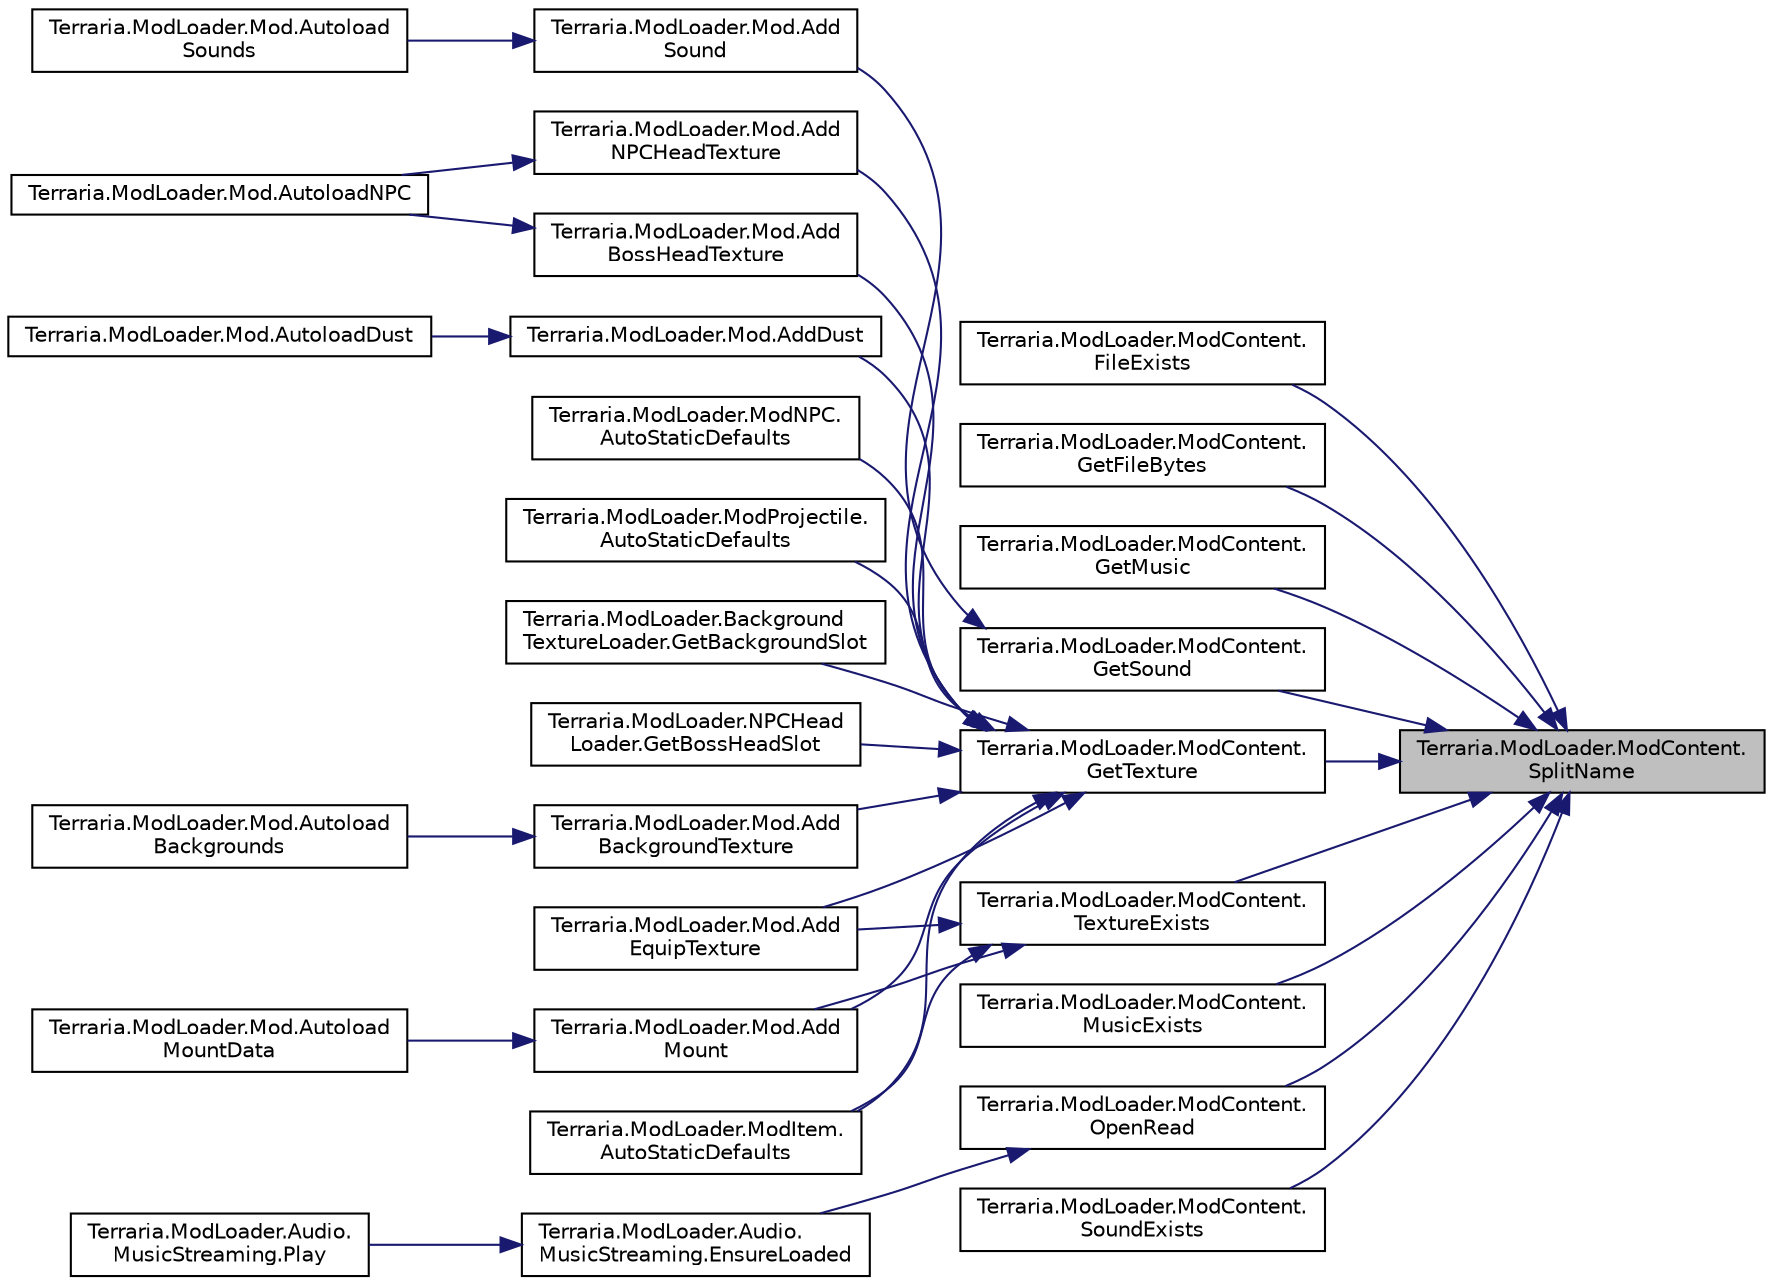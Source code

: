 digraph "Terraria.ModLoader.ModContent.SplitName"
{
 // LATEX_PDF_SIZE
  edge [fontname="Helvetica",fontsize="10",labelfontname="Helvetica",labelfontsize="10"];
  node [fontname="Helvetica",fontsize="10",shape=record];
  rankdir="RL";
  Node1 [label="Terraria.ModLoader.ModContent.\lSplitName",height=0.2,width=0.4,color="black", fillcolor="grey75", style="filled", fontcolor="black",tooltip=" "];
  Node1 -> Node2 [dir="back",color="midnightblue",fontsize="10",style="solid",fontname="Helvetica"];
  Node2 [label="Terraria.ModLoader.ModContent.\lFileExists",height=0.2,width=0.4,color="black", fillcolor="white", style="filled",URL="$class_terraria_1_1_mod_loader_1_1_mod_content.html#a655c322bc2f38fc63ca0b275ea42fe53",tooltip="Returns whether or not a file with the specified name exists."];
  Node1 -> Node3 [dir="back",color="midnightblue",fontsize="10",style="solid",fontname="Helvetica"];
  Node3 [label="Terraria.ModLoader.ModContent.\lGetFileBytes",height=0.2,width=0.4,color="black", fillcolor="white", style="filled",URL="$class_terraria_1_1_mod_loader_1_1_mod_content.html#ad1998509e1523a802aea24a0ba9ddf5d",tooltip="Gets the byte representation of the file with the specified name. The name is in the format of \"ModFo..."];
  Node1 -> Node4 [dir="back",color="midnightblue",fontsize="10",style="solid",fontname="Helvetica"];
  Node4 [label="Terraria.ModLoader.ModContent.\lGetMusic",height=0.2,width=0.4,color="black", fillcolor="white", style="filled",URL="$class_terraria_1_1_mod_loader_1_1_mod_content.html#a7f3afade8c507095687a7d18c530c4e9",tooltip="Gets the music with the specified name. The name is in the same format as for texture names...."];
  Node1 -> Node5 [dir="back",color="midnightblue",fontsize="10",style="solid",fontname="Helvetica"];
  Node5 [label="Terraria.ModLoader.ModContent.\lGetSound",height=0.2,width=0.4,color="black", fillcolor="white", style="filled",URL="$class_terraria_1_1_mod_loader_1_1_mod_content.html#a75adeae33e772eb4903c72c19493d67c",tooltip="Gets the sound with the specified name. The name is in the same format as for texture names...."];
  Node5 -> Node6 [dir="back",color="midnightblue",fontsize="10",style="solid",fontname="Helvetica"];
  Node6 [label="Terraria.ModLoader.Mod.Add\lSound",height=0.2,width=0.4,color="black", fillcolor="white", style="filled",URL="$class_terraria_1_1_mod_loader_1_1_mod.html#a69d7e56dcfcd228f47704d9a2fb5c9a1",tooltip="Adds the given sound file to the game as the given type of sound and with the given custom sound play..."];
  Node6 -> Node7 [dir="back",color="midnightblue",fontsize="10",style="solid",fontname="Helvetica"];
  Node7 [label="Terraria.ModLoader.Mod.Autoload\lSounds",height=0.2,width=0.4,color="black", fillcolor="white", style="filled",URL="$class_terraria_1_1_mod_loader_1_1_mod.html#adc8ad4c378bdaf1d766229828502598d",tooltip=" "];
  Node1 -> Node8 [dir="back",color="midnightblue",fontsize="10",style="solid",fontname="Helvetica"];
  Node8 [label="Terraria.ModLoader.ModContent.\lGetTexture",height=0.2,width=0.4,color="black", fillcolor="white", style="filled",URL="$class_terraria_1_1_mod_loader_1_1_mod_content.html#a9345ee7cb92de23652666ed25d1d0059",tooltip="Gets the texture with the specified name. The name is in the format of \"ModFolder/OtherFolders/FileNa..."];
  Node8 -> Node9 [dir="back",color="midnightblue",fontsize="10",style="solid",fontname="Helvetica"];
  Node9 [label="Terraria.ModLoader.Mod.Add\lBackgroundTexture",height=0.2,width=0.4,color="black", fillcolor="white", style="filled",URL="$class_terraria_1_1_mod_loader_1_1_mod.html#a6dec81443d46c9904a00522d66b9c025",tooltip="Adds a texture to the list of background textures and assigns it a background texture slot."];
  Node9 -> Node10 [dir="back",color="midnightblue",fontsize="10",style="solid",fontname="Helvetica"];
  Node10 [label="Terraria.ModLoader.Mod.Autoload\lBackgrounds",height=0.2,width=0.4,color="black", fillcolor="white", style="filled",URL="$class_terraria_1_1_mod_loader_1_1_mod.html#acce5ad7e0f9a0005b848a9676eaab818",tooltip=" "];
  Node8 -> Node11 [dir="back",color="midnightblue",fontsize="10",style="solid",fontname="Helvetica"];
  Node11 [label="Terraria.ModLoader.Mod.Add\lBossHeadTexture",height=0.2,width=0.4,color="black", fillcolor="white", style="filled",URL="$class_terraria_1_1_mod_loader_1_1_mod.html#a45e9a26a0b1883168c11b1199c6b542b",tooltip="Assigns a head texture that can be used by NPCs on the map."];
  Node11 -> Node12 [dir="back",color="midnightblue",fontsize="10",style="solid",fontname="Helvetica"];
  Node12 [label="Terraria.ModLoader.Mod.AutoloadNPC",height=0.2,width=0.4,color="black", fillcolor="white", style="filled",URL="$class_terraria_1_1_mod_loader_1_1_mod.html#ad77577c0eeaae460a0f0652b70897259",tooltip=" "];
  Node8 -> Node13 [dir="back",color="midnightblue",fontsize="10",style="solid",fontname="Helvetica"];
  Node13 [label="Terraria.ModLoader.Mod.AddDust",height=0.2,width=0.4,color="black", fillcolor="white", style="filled",URL="$class_terraria_1_1_mod_loader_1_1_mod.html#a35e24b2d8b9d749c129d8219023b0ec0",tooltip="Adds a type of dust to your mod with the specified name. Create an instance of ModDust normally,..."];
  Node13 -> Node14 [dir="back",color="midnightblue",fontsize="10",style="solid",fontname="Helvetica"];
  Node14 [label="Terraria.ModLoader.Mod.AutoloadDust",height=0.2,width=0.4,color="black", fillcolor="white", style="filled",URL="$class_terraria_1_1_mod_loader_1_1_mod.html#a39adda16701748f5da5f0c6fda3f1ff3",tooltip=" "];
  Node8 -> Node15 [dir="back",color="midnightblue",fontsize="10",style="solid",fontname="Helvetica"];
  Node15 [label="Terraria.ModLoader.Mod.Add\lEquipTexture",height=0.2,width=0.4,color="black", fillcolor="white", style="filled",URL="$class_terraria_1_1_mod_loader_1_1_mod.html#a62fce9d3fcd8d1283f01b556b9238326",tooltip="Adds an equipment texture of the specified type, internal name, and associated item to your mod...."];
  Node8 -> Node16 [dir="back",color="midnightblue",fontsize="10",style="solid",fontname="Helvetica"];
  Node16 [label="Terraria.ModLoader.Mod.Add\lMount",height=0.2,width=0.4,color="black", fillcolor="white", style="filled",URL="$class_terraria_1_1_mod_loader_1_1_mod.html#a9f844d58f1fc1cc6048d53729ec94821",tooltip="Adds the given mount to the game with the given name and texture. The extraTextures dictionary should..."];
  Node16 -> Node17 [dir="back",color="midnightblue",fontsize="10",style="solid",fontname="Helvetica"];
  Node17 [label="Terraria.ModLoader.Mod.Autoload\lMountData",height=0.2,width=0.4,color="black", fillcolor="white", style="filled",URL="$class_terraria_1_1_mod_loader_1_1_mod.html#ae0d192b40a5334b56f19a64161ac3511",tooltip=" "];
  Node8 -> Node18 [dir="back",color="midnightblue",fontsize="10",style="solid",fontname="Helvetica"];
  Node18 [label="Terraria.ModLoader.Mod.Add\lNPCHeadTexture",height=0.2,width=0.4,color="black", fillcolor="white", style="filled",URL="$class_terraria_1_1_mod_loader_1_1_mod.html#a1e739bc6de6fac144b8342cfc0370406",tooltip="Assigns a head texture to the given town NPC type."];
  Node18 -> Node12 [dir="back",color="midnightblue",fontsize="10",style="solid",fontname="Helvetica"];
  Node8 -> Node19 [dir="back",color="midnightblue",fontsize="10",style="solid",fontname="Helvetica"];
  Node19 [label="Terraria.ModLoader.ModItem.\lAutoStaticDefaults",height=0.2,width=0.4,color="black", fillcolor="white", style="filled",URL="$class_terraria_1_1_mod_loader_1_1_mod_item.html#aae528c9f401b23845f68032e0e5514af",tooltip="Automatically sets certain static defaults. Override this if you do not want the properties to be set..."];
  Node8 -> Node20 [dir="back",color="midnightblue",fontsize="10",style="solid",fontname="Helvetica"];
  Node20 [label="Terraria.ModLoader.ModNPC.\lAutoStaticDefaults",height=0.2,width=0.4,color="black", fillcolor="white", style="filled",URL="$class_terraria_1_1_mod_loader_1_1_mod_n_p_c.html#a7e88ceafdeafdc02677acbbe09176060",tooltip="Automatically sets certain static defaults. Override this if you do not want the properties to be set..."];
  Node8 -> Node21 [dir="back",color="midnightblue",fontsize="10",style="solid",fontname="Helvetica"];
  Node21 [label="Terraria.ModLoader.ModProjectile.\lAutoStaticDefaults",height=0.2,width=0.4,color="black", fillcolor="white", style="filled",URL="$class_terraria_1_1_mod_loader_1_1_mod_projectile.html#ae5eb3338bf93c693f7367a824e39d242",tooltip="Automatically sets certain static defaults. Override this if you do not want the properties to be set..."];
  Node8 -> Node22 [dir="back",color="midnightblue",fontsize="10",style="solid",fontname="Helvetica"];
  Node22 [label="Terraria.ModLoader.Background\lTextureLoader.GetBackgroundSlot",height=0.2,width=0.4,color="black", fillcolor="white", style="filled",URL="$class_terraria_1_1_mod_loader_1_1_background_texture_loader.html#acec6846e4b16fa559531e838dfc51de9",tooltip="Returns the slot/ID of the background texture with the given name."];
  Node8 -> Node23 [dir="back",color="midnightblue",fontsize="10",style="solid",fontname="Helvetica"];
  Node23 [label="Terraria.ModLoader.NPCHead\lLoader.GetBossHeadSlot",height=0.2,width=0.4,color="black", fillcolor="white", style="filled",URL="$class_terraria_1_1_mod_loader_1_1_n_p_c_head_loader.html#a89950f2a9433a2c981916550c78703ae",tooltip="Gets the index of the boss head texture corresponding to the given texture path."];
  Node1 -> Node24 [dir="back",color="midnightblue",fontsize="10",style="solid",fontname="Helvetica"];
  Node24 [label="Terraria.ModLoader.ModContent.\lMusicExists",height=0.2,width=0.4,color="black", fillcolor="white", style="filled",URL="$class_terraria_1_1_mod_loader_1_1_mod_content.html#aacc7f6398f8596fbe86ea9a4776998d6",tooltip="Returns whether or not a sound with the specified name exists."];
  Node1 -> Node25 [dir="back",color="midnightblue",fontsize="10",style="solid",fontname="Helvetica"];
  Node25 [label="Terraria.ModLoader.ModContent.\lOpenRead",height=0.2,width=0.4,color="black", fillcolor="white", style="filled",URL="$class_terraria_1_1_mod_loader_1_1_mod_content.html#a7d35872c47802050843cea0404e40112",tooltip=" "];
  Node25 -> Node26 [dir="back",color="midnightblue",fontsize="10",style="solid",fontname="Helvetica"];
  Node26 [label="Terraria.ModLoader.Audio.\lMusicStreaming.EnsureLoaded",height=0.2,width=0.4,color="black", fillcolor="white", style="filled",URL="$class_terraria_1_1_mod_loader_1_1_audio_1_1_music_streaming.html#ab6f127b36eee38dca1af8bf878be624f",tooltip=" "];
  Node26 -> Node27 [dir="back",color="midnightblue",fontsize="10",style="solid",fontname="Helvetica"];
  Node27 [label="Terraria.ModLoader.Audio.\lMusicStreaming.Play",height=0.2,width=0.4,color="black", fillcolor="white", style="filled",URL="$class_terraria_1_1_mod_loader_1_1_audio_1_1_music_streaming.html#a8ba99bd0e226526b8f14ec346b12ef50",tooltip=" "];
  Node1 -> Node28 [dir="back",color="midnightblue",fontsize="10",style="solid",fontname="Helvetica"];
  Node28 [label="Terraria.ModLoader.ModContent.\lSoundExists",height=0.2,width=0.4,color="black", fillcolor="white", style="filled",URL="$class_terraria_1_1_mod_loader_1_1_mod_content.html#a94360b1c23e7e89930a5b7de93079680",tooltip="Returns whether or not a sound with the specified name exists."];
  Node1 -> Node29 [dir="back",color="midnightblue",fontsize="10",style="solid",fontname="Helvetica"];
  Node29 [label="Terraria.ModLoader.ModContent.\lTextureExists",height=0.2,width=0.4,color="black", fillcolor="white", style="filled",URL="$class_terraria_1_1_mod_loader_1_1_mod_content.html#a556b4c3c23ea56d8047846905927a9fb",tooltip="Returns whether or not a texture with the specified name exists."];
  Node29 -> Node15 [dir="back",color="midnightblue",fontsize="10",style="solid",fontname="Helvetica"];
  Node29 -> Node16 [dir="back",color="midnightblue",fontsize="10",style="solid",fontname="Helvetica"];
  Node29 -> Node19 [dir="back",color="midnightblue",fontsize="10",style="solid",fontname="Helvetica"];
}
